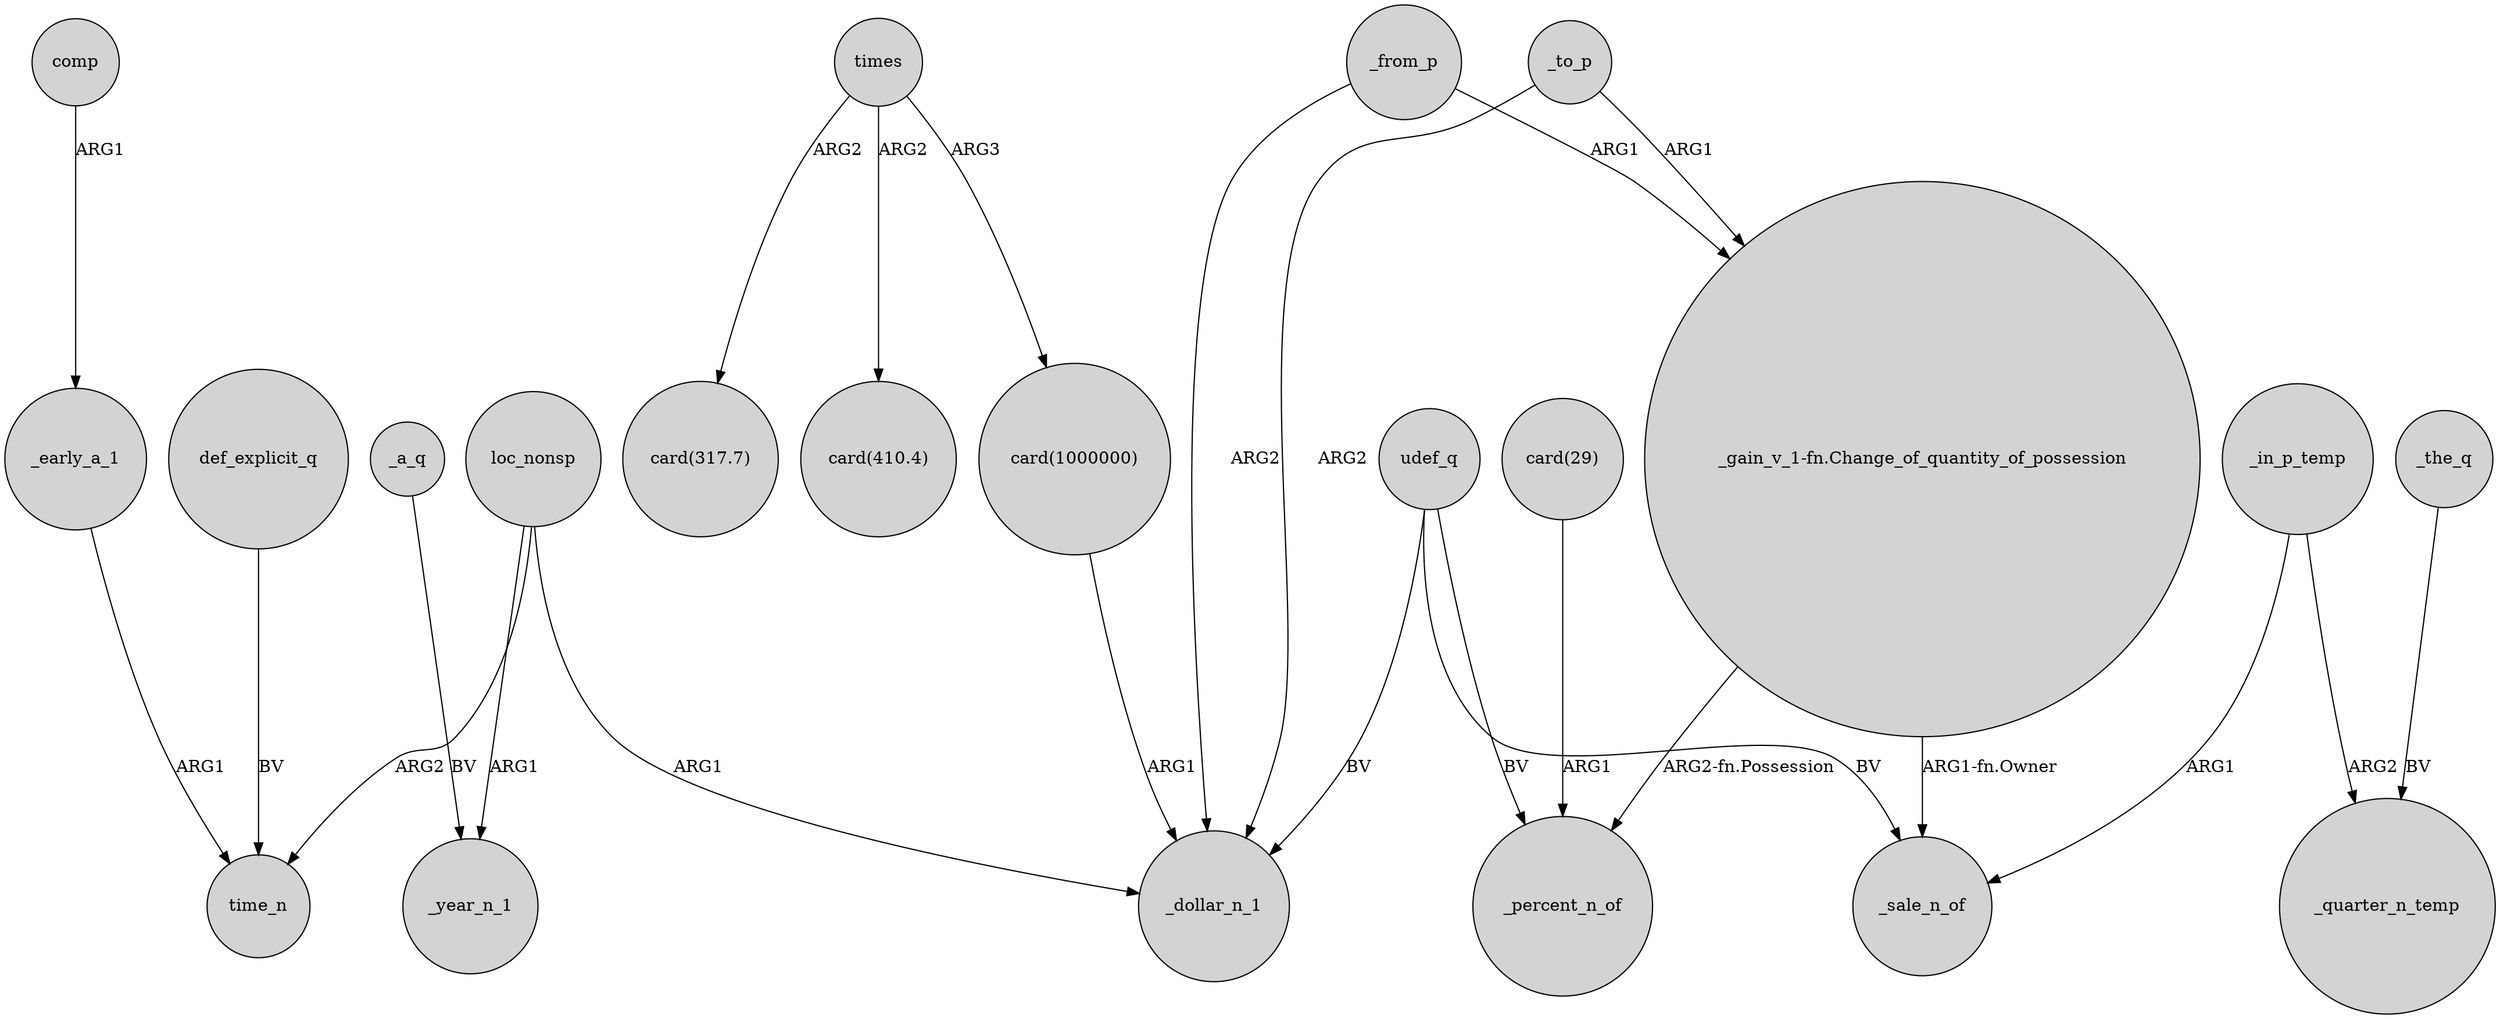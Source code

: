 digraph {
	node [shape=circle style=filled]
	_early_a_1 -> time_n [label=ARG1]
	loc_nonsp -> _dollar_n_1 [label=ARG1]
	_in_p_temp -> _quarter_n_temp [label=ARG2]
	times -> "card(410.4)" [label=ARG2]
	loc_nonsp -> _year_n_1 [label=ARG1]
	_in_p_temp -> _sale_n_of [label=ARG1]
	_the_q -> _quarter_n_temp [label=BV]
	times -> "card(1000000)" [label=ARG3]
	comp -> _early_a_1 [label=ARG1]
	"_gain_v_1-fn.Change_of_quantity_of_possession" -> _sale_n_of [label="ARG1-fn.Owner"]
	_to_p -> _dollar_n_1 [label=ARG2]
	udef_q -> _sale_n_of [label=BV]
	_a_q -> _year_n_1 [label=BV]
	"_gain_v_1-fn.Change_of_quantity_of_possession" -> _percent_n_of [label="ARG2-fn.Possession"]
	udef_q -> _percent_n_of [label=BV]
	udef_q -> _dollar_n_1 [label=BV]
	"card(1000000)" -> _dollar_n_1 [label=ARG1]
	_to_p -> "_gain_v_1-fn.Change_of_quantity_of_possession" [label=ARG1]
	def_explicit_q -> time_n [label=BV]
	loc_nonsp -> time_n [label=ARG2]
	_from_p -> _dollar_n_1 [label=ARG2]
	"card(29)" -> _percent_n_of [label=ARG1]
	times -> "card(317.7)" [label=ARG2]
	_from_p -> "_gain_v_1-fn.Change_of_quantity_of_possession" [label=ARG1]
}
